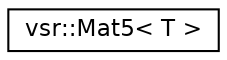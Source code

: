 digraph G
{
  edge [fontname="Helvetica",fontsize="11",labelfontname="Helvetica",labelfontsize="11"];
  node [fontname="Helvetica",fontsize="11",shape=record];
  rankdir="LR";
  Node1 [label="vsr::Mat5\< T \>",height=0.2,width=0.4,color="black", fillcolor="white", style="filled",URL="$classvsr_1_1_mat5.html"];
}
